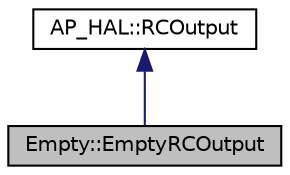 digraph "Empty::EmptyRCOutput"
{
 // INTERACTIVE_SVG=YES
  edge [fontname="Helvetica",fontsize="10",labelfontname="Helvetica",labelfontsize="10"];
  node [fontname="Helvetica",fontsize="10",shape=record];
  Node1 [label="Empty::EmptyRCOutput",height=0.2,width=0.4,color="black", fillcolor="grey75", style="filled" fontcolor="black"];
  Node2 -> Node1 [dir="back",color="midnightblue",fontsize="10",style="solid",fontname="Helvetica"];
  Node2 [label="AP_HAL::RCOutput",height=0.2,width=0.4,color="black", fillcolor="white", style="filled",URL="$classAP__HAL_1_1RCOutput.html"];
}
